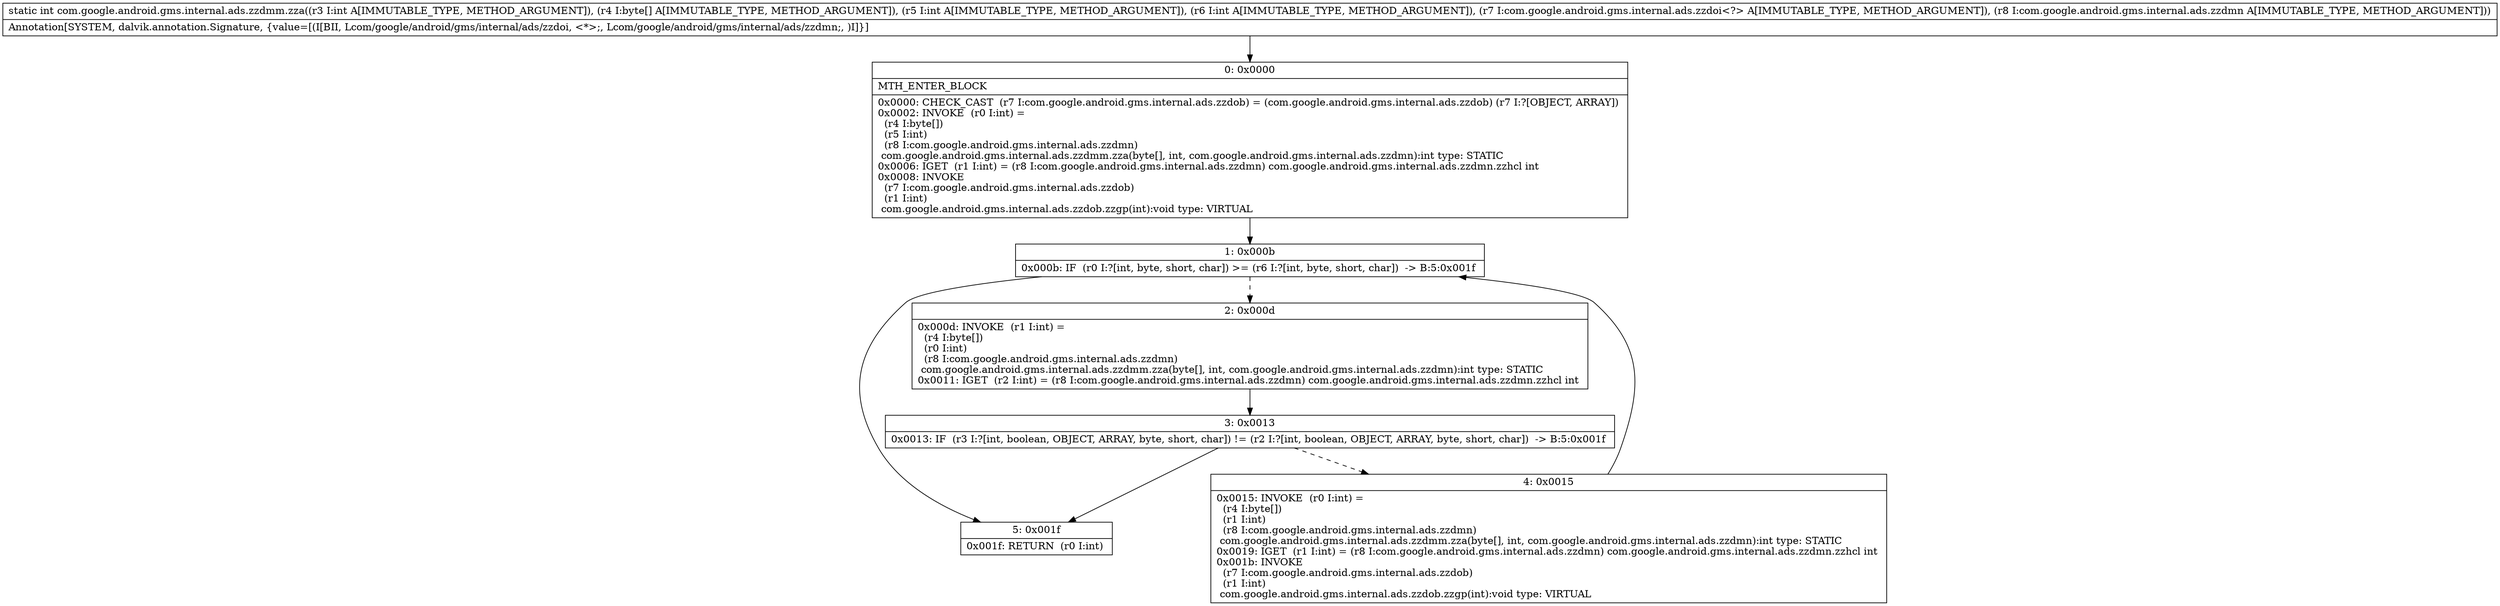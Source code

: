 digraph "CFG forcom.google.android.gms.internal.ads.zzdmm.zza(I[BIILcom\/google\/android\/gms\/internal\/ads\/zzdoi;Lcom\/google\/android\/gms\/internal\/ads\/zzdmn;)I" {
Node_0 [shape=record,label="{0\:\ 0x0000|MTH_ENTER_BLOCK\l|0x0000: CHECK_CAST  (r7 I:com.google.android.gms.internal.ads.zzdob) = (com.google.android.gms.internal.ads.zzdob) (r7 I:?[OBJECT, ARRAY]) \l0x0002: INVOKE  (r0 I:int) = \l  (r4 I:byte[])\l  (r5 I:int)\l  (r8 I:com.google.android.gms.internal.ads.zzdmn)\l com.google.android.gms.internal.ads.zzdmm.zza(byte[], int, com.google.android.gms.internal.ads.zzdmn):int type: STATIC \l0x0006: IGET  (r1 I:int) = (r8 I:com.google.android.gms.internal.ads.zzdmn) com.google.android.gms.internal.ads.zzdmn.zzhcl int \l0x0008: INVOKE  \l  (r7 I:com.google.android.gms.internal.ads.zzdob)\l  (r1 I:int)\l com.google.android.gms.internal.ads.zzdob.zzgp(int):void type: VIRTUAL \l}"];
Node_1 [shape=record,label="{1\:\ 0x000b|0x000b: IF  (r0 I:?[int, byte, short, char]) \>= (r6 I:?[int, byte, short, char])  \-\> B:5:0x001f \l}"];
Node_2 [shape=record,label="{2\:\ 0x000d|0x000d: INVOKE  (r1 I:int) = \l  (r4 I:byte[])\l  (r0 I:int)\l  (r8 I:com.google.android.gms.internal.ads.zzdmn)\l com.google.android.gms.internal.ads.zzdmm.zza(byte[], int, com.google.android.gms.internal.ads.zzdmn):int type: STATIC \l0x0011: IGET  (r2 I:int) = (r8 I:com.google.android.gms.internal.ads.zzdmn) com.google.android.gms.internal.ads.zzdmn.zzhcl int \l}"];
Node_3 [shape=record,label="{3\:\ 0x0013|0x0013: IF  (r3 I:?[int, boolean, OBJECT, ARRAY, byte, short, char]) != (r2 I:?[int, boolean, OBJECT, ARRAY, byte, short, char])  \-\> B:5:0x001f \l}"];
Node_4 [shape=record,label="{4\:\ 0x0015|0x0015: INVOKE  (r0 I:int) = \l  (r4 I:byte[])\l  (r1 I:int)\l  (r8 I:com.google.android.gms.internal.ads.zzdmn)\l com.google.android.gms.internal.ads.zzdmm.zza(byte[], int, com.google.android.gms.internal.ads.zzdmn):int type: STATIC \l0x0019: IGET  (r1 I:int) = (r8 I:com.google.android.gms.internal.ads.zzdmn) com.google.android.gms.internal.ads.zzdmn.zzhcl int \l0x001b: INVOKE  \l  (r7 I:com.google.android.gms.internal.ads.zzdob)\l  (r1 I:int)\l com.google.android.gms.internal.ads.zzdob.zzgp(int):void type: VIRTUAL \l}"];
Node_5 [shape=record,label="{5\:\ 0x001f|0x001f: RETURN  (r0 I:int) \l}"];
MethodNode[shape=record,label="{static int com.google.android.gms.internal.ads.zzdmm.zza((r3 I:int A[IMMUTABLE_TYPE, METHOD_ARGUMENT]), (r4 I:byte[] A[IMMUTABLE_TYPE, METHOD_ARGUMENT]), (r5 I:int A[IMMUTABLE_TYPE, METHOD_ARGUMENT]), (r6 I:int A[IMMUTABLE_TYPE, METHOD_ARGUMENT]), (r7 I:com.google.android.gms.internal.ads.zzdoi\<?\> A[IMMUTABLE_TYPE, METHOD_ARGUMENT]), (r8 I:com.google.android.gms.internal.ads.zzdmn A[IMMUTABLE_TYPE, METHOD_ARGUMENT]))  | Annotation[SYSTEM, dalvik.annotation.Signature, \{value=[(I[BII, Lcom\/google\/android\/gms\/internal\/ads\/zzdoi, \<*\>;, Lcom\/google\/android\/gms\/internal\/ads\/zzdmn;, )I]\}]\l}"];
MethodNode -> Node_0;
Node_0 -> Node_1;
Node_1 -> Node_2[style=dashed];
Node_1 -> Node_5;
Node_2 -> Node_3;
Node_3 -> Node_4[style=dashed];
Node_3 -> Node_5;
Node_4 -> Node_1;
}

